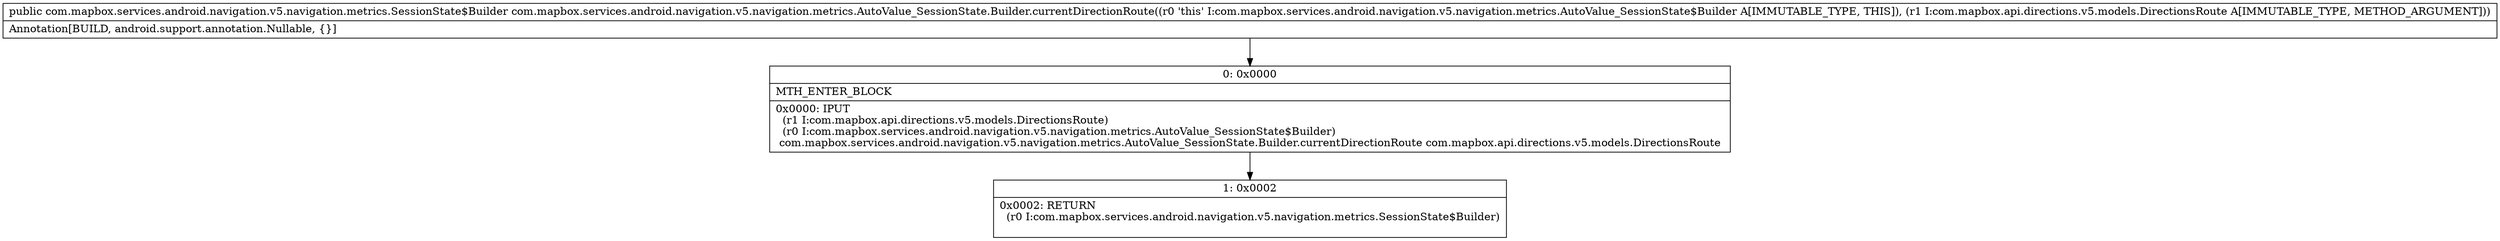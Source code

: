 digraph "CFG forcom.mapbox.services.android.navigation.v5.navigation.metrics.AutoValue_SessionState.Builder.currentDirectionRoute(Lcom\/mapbox\/api\/directions\/v5\/models\/DirectionsRoute;)Lcom\/mapbox\/services\/android\/navigation\/v5\/navigation\/metrics\/SessionState$Builder;" {
Node_0 [shape=record,label="{0\:\ 0x0000|MTH_ENTER_BLOCK\l|0x0000: IPUT  \l  (r1 I:com.mapbox.api.directions.v5.models.DirectionsRoute)\l  (r0 I:com.mapbox.services.android.navigation.v5.navigation.metrics.AutoValue_SessionState$Builder)\l com.mapbox.services.android.navigation.v5.navigation.metrics.AutoValue_SessionState.Builder.currentDirectionRoute com.mapbox.api.directions.v5.models.DirectionsRoute \l}"];
Node_1 [shape=record,label="{1\:\ 0x0002|0x0002: RETURN  \l  (r0 I:com.mapbox.services.android.navigation.v5.navigation.metrics.SessionState$Builder)\l \l}"];
MethodNode[shape=record,label="{public com.mapbox.services.android.navigation.v5.navigation.metrics.SessionState$Builder com.mapbox.services.android.navigation.v5.navigation.metrics.AutoValue_SessionState.Builder.currentDirectionRoute((r0 'this' I:com.mapbox.services.android.navigation.v5.navigation.metrics.AutoValue_SessionState$Builder A[IMMUTABLE_TYPE, THIS]), (r1 I:com.mapbox.api.directions.v5.models.DirectionsRoute A[IMMUTABLE_TYPE, METHOD_ARGUMENT]))  | Annotation[BUILD, android.support.annotation.Nullable, \{\}]\l}"];
MethodNode -> Node_0;
Node_0 -> Node_1;
}

